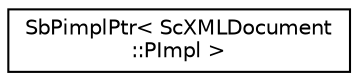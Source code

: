 digraph "Graphical Class Hierarchy"
{
 // LATEX_PDF_SIZE
  edge [fontname="Helvetica",fontsize="10",labelfontname="Helvetica",labelfontsize="10"];
  node [fontname="Helvetica",fontsize="10",shape=record];
  rankdir="LR";
  Node0 [label="SbPimplPtr\< ScXMLDocument\l::PImpl \>",height=0.2,width=0.4,color="black", fillcolor="white", style="filled",URL="$classSbPimplPtr.html",tooltip=" "];
}
